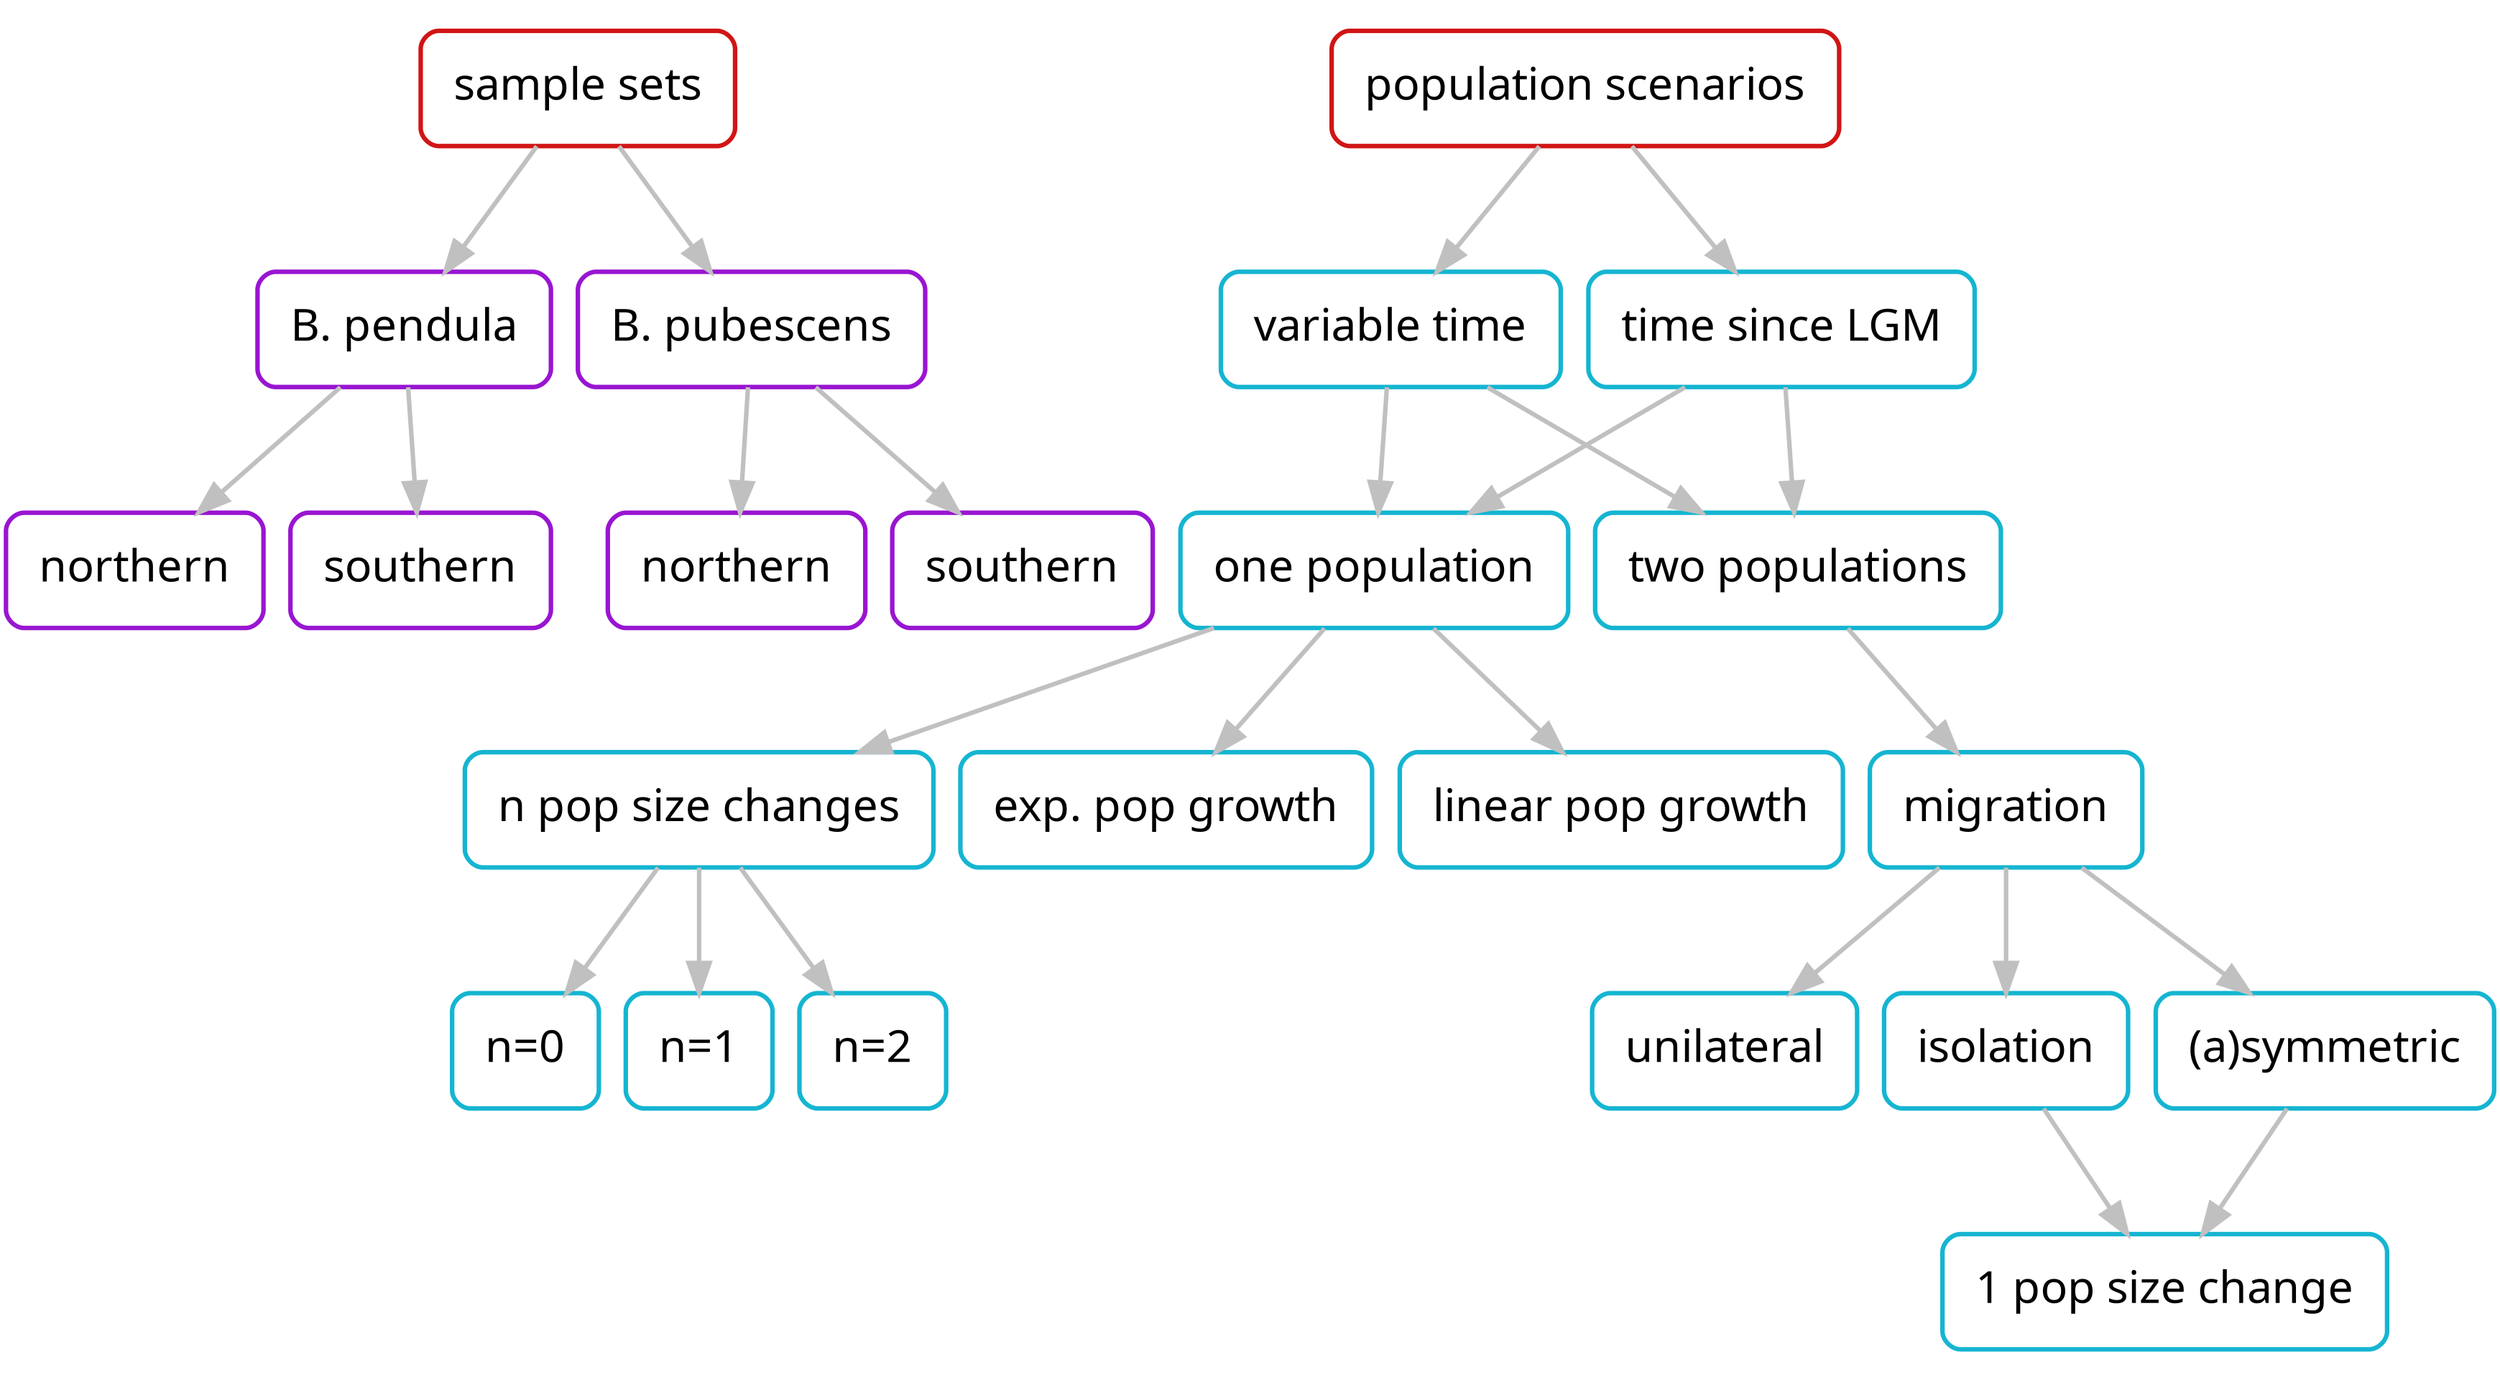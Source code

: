digraph pipeline_schematic {
    graph[bgcolor=white, ratio=0.55];
    node[shape=box, style=rounded, fontname=sans, fontsize=30, penwidth=3, shape=box, nodesep=1 margin=0.3];
    edge[color=grey, splines=curved, weight=1, penwidth=3, arrowsize=2];
	1[label="sample sets", color="#d11515"];
	3[label="B. pendula", color="#9915d1"];
	4[label="northern", color="#9915d1"];
	5[label="southern", color="#9915d1"];
	6[label="B. pubescens", color="#9915d1"];
	7[label="northern", color="#9915d1"];
	8[label="southern", color="#9915d1"];

	9[label="population scenarios", color="#d11515"];
	10[label="variable time", color="#15b5d1"];
	11[label="time since LGM", color="#15b5d1"];
	12[label="one population", color="#15b5d1"];
	13[label="two populations", color="#15b5d1"];
	15[label="migration", color="#15b5d1"];
	16[label="unilateral", color="#15b5d1"];
	17[label="n pop size changes", color="#15b5d1"];
	18[label="n=0", color="#15b5d1"];
	19[label="n=1", color="#15b5d1"];
	20[label="n=2", color="#15b5d1"];
	22[label="exp. pop growth", color="#15b5d1"];
	23[label="linear pop growth", color="#15b5d1"];
	24[label="1 pop size change", color="#15b5d1"];
	25[label="isolation", color="#15b5d1"];
	26[label="(a)symmetric", color="#15b5d1"];

	1 -> 3
	1 -> 6
	3 -> 4
	3 -> 5
	6 -> 7
	6 -> 8

	9 -> 10
	9 -> 11
	10 -> 12
	10 -> 13
	11 -> 12
	11 -> 13
	13 -> 15
	12 -> 17
	17 -> 18
	17 -> 19
	17 -> 20

	12 -> 22
	12 -> 23

	15 -> 16
	15 -> 25
	15 -> 26

	25 -> 24
	26 -> 24
}